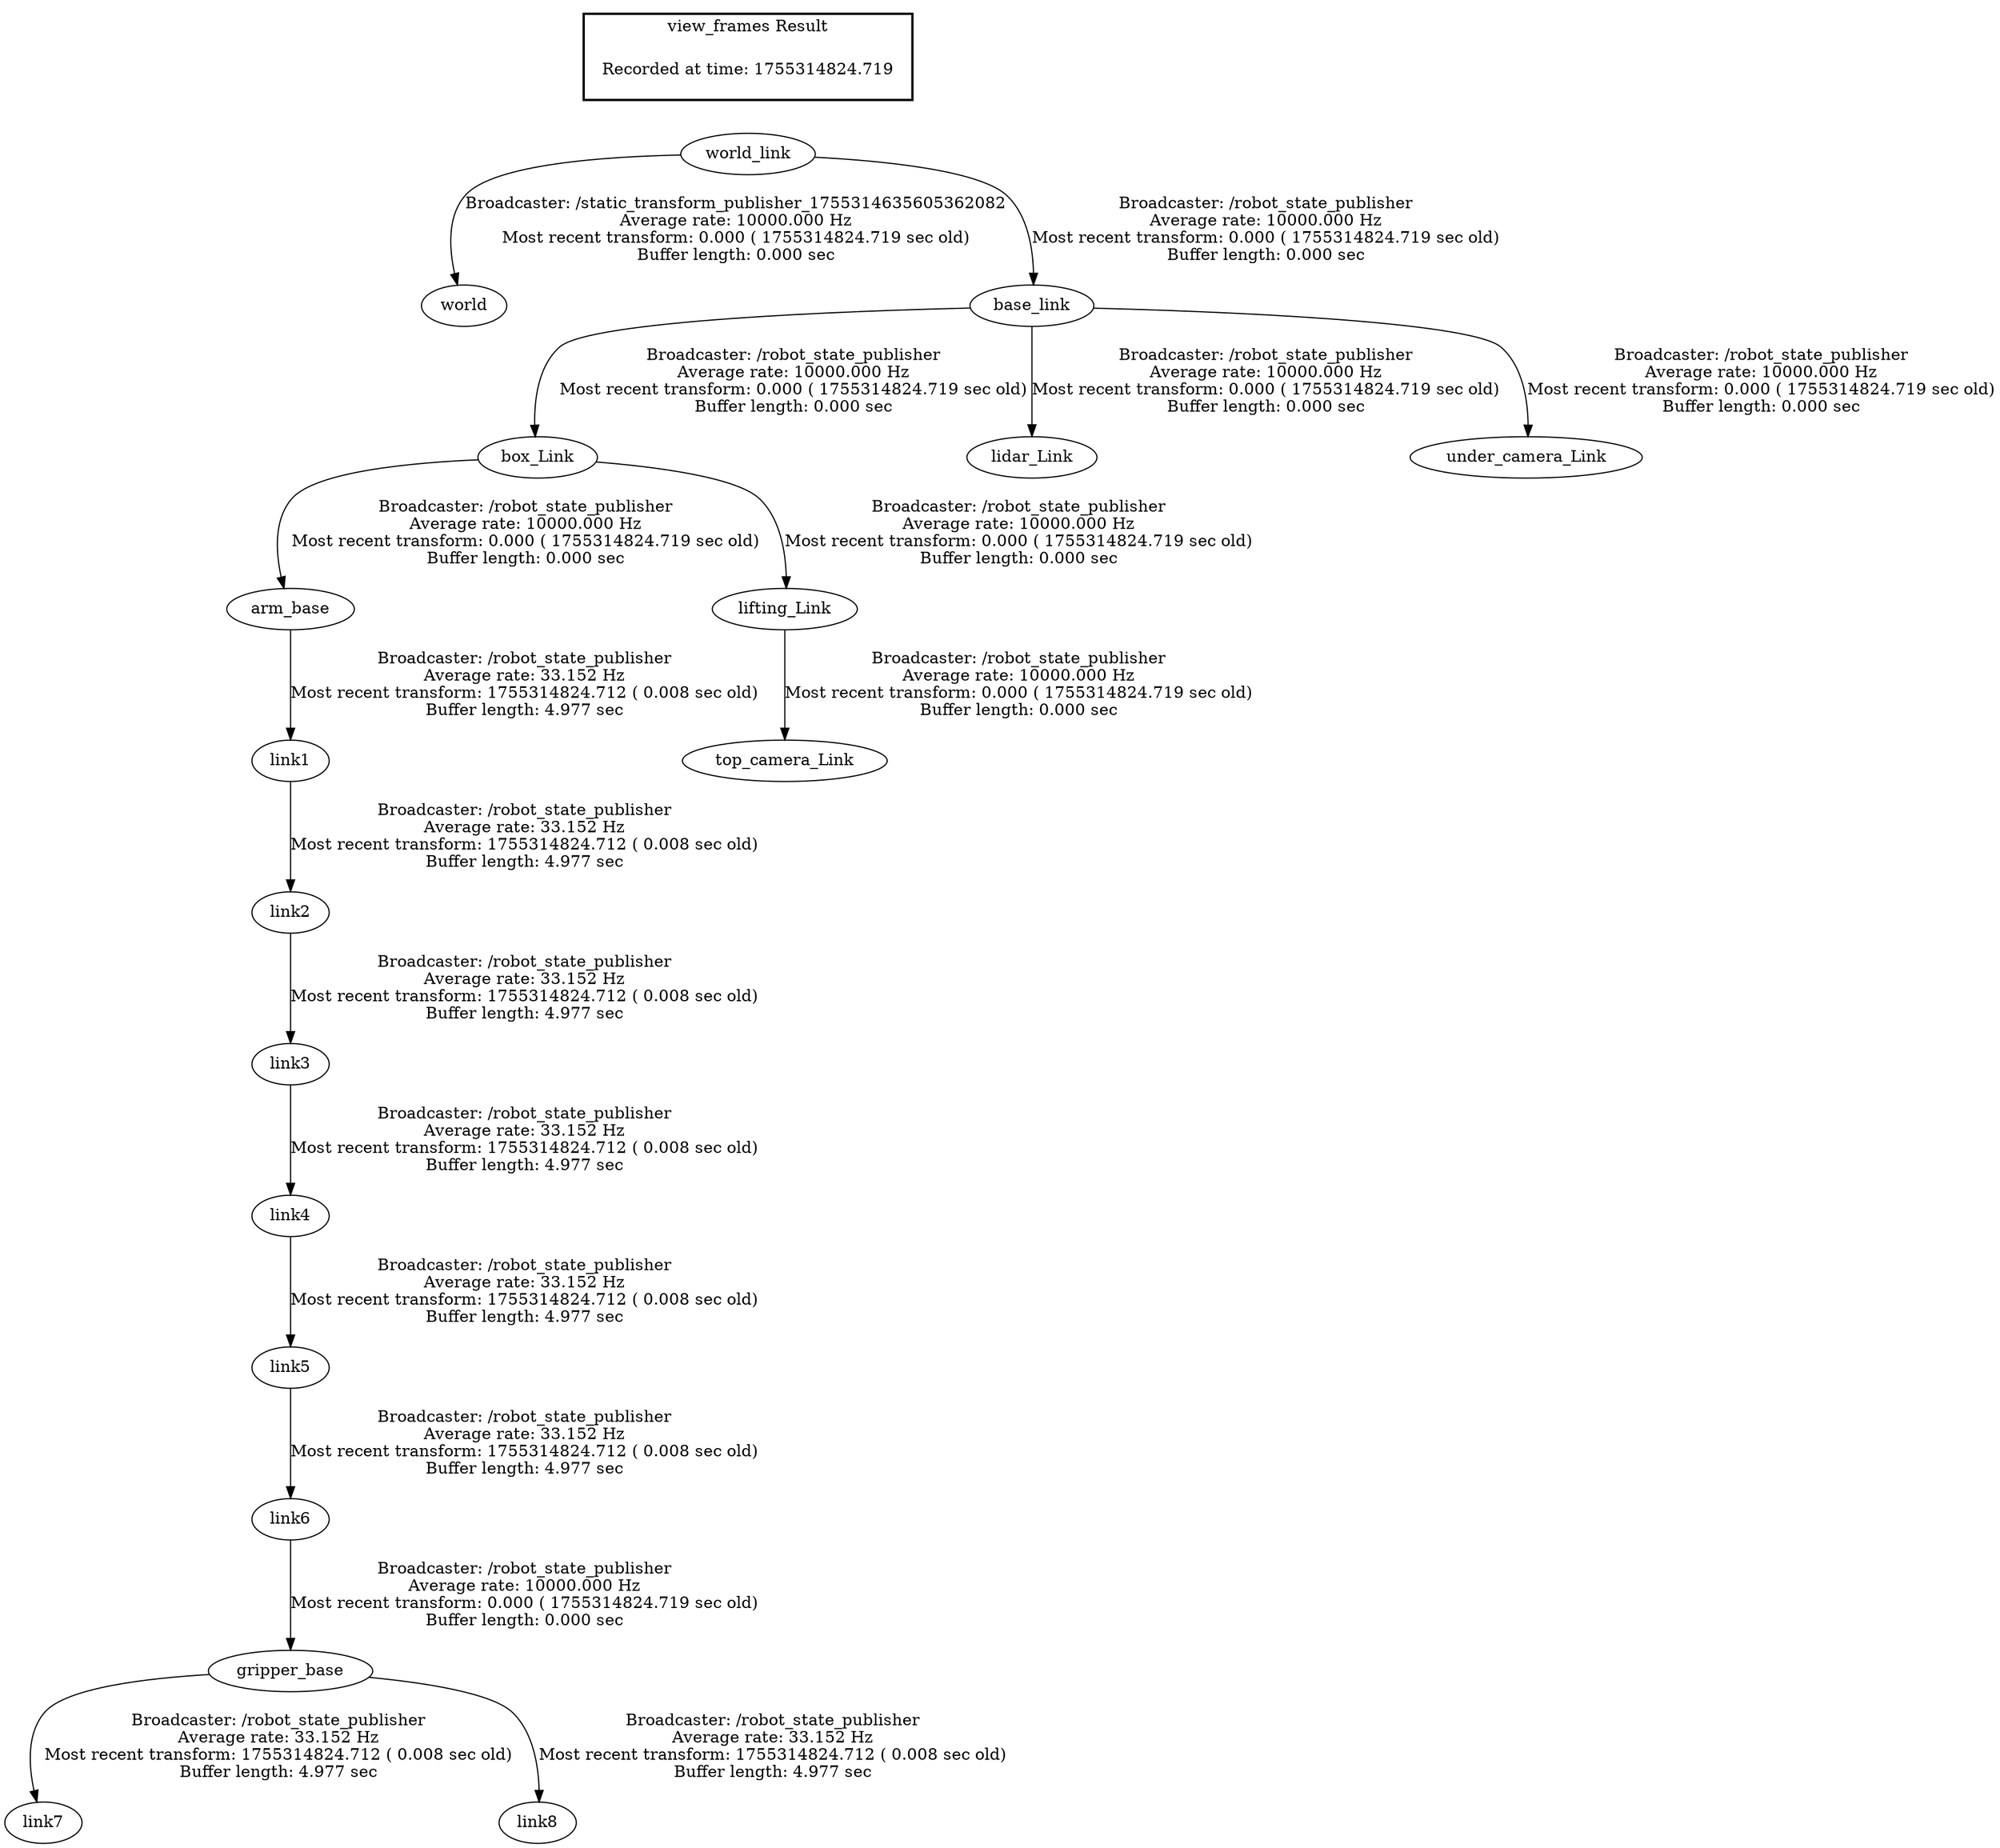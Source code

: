 digraph G {
"world_link" -> "world"[label="Broadcaster: /static_transform_publisher_1755314635605362082\nAverage rate: 10000.000 Hz\nMost recent transform: 0.000 ( 1755314824.719 sec old)\nBuffer length: 0.000 sec\n"];
"box_Link" -> "arm_base"[label="Broadcaster: /robot_state_publisher\nAverage rate: 10000.000 Hz\nMost recent transform: 0.000 ( 1755314824.719 sec old)\nBuffer length: 0.000 sec\n"];
"base_link" -> "box_Link"[label="Broadcaster: /robot_state_publisher\nAverage rate: 10000.000 Hz\nMost recent transform: 0.000 ( 1755314824.719 sec old)\nBuffer length: 0.000 sec\n"];
"world_link" -> "base_link"[label="Broadcaster: /robot_state_publisher\nAverage rate: 10000.000 Hz\nMost recent transform: 0.000 ( 1755314824.719 sec old)\nBuffer length: 0.000 sec\n"];
"link6" -> "gripper_base"[label="Broadcaster: /robot_state_publisher\nAverage rate: 10000.000 Hz\nMost recent transform: 0.000 ( 1755314824.719 sec old)\nBuffer length: 0.000 sec\n"];
"link5" -> "link6"[label="Broadcaster: /robot_state_publisher\nAverage rate: 33.152 Hz\nMost recent transform: 1755314824.712 ( 0.008 sec old)\nBuffer length: 4.977 sec\n"];
"base_link" -> "lidar_Link"[label="Broadcaster: /robot_state_publisher\nAverage rate: 10000.000 Hz\nMost recent transform: 0.000 ( 1755314824.719 sec old)\nBuffer length: 0.000 sec\n"];
"box_Link" -> "lifting_Link"[label="Broadcaster: /robot_state_publisher\nAverage rate: 10000.000 Hz\nMost recent transform: 0.000 ( 1755314824.719 sec old)\nBuffer length: 0.000 sec\n"];
"lifting_Link" -> "top_camera_Link"[label="Broadcaster: /robot_state_publisher\nAverage rate: 10000.000 Hz\nMost recent transform: 0.000 ( 1755314824.719 sec old)\nBuffer length: 0.000 sec\n"];
"base_link" -> "under_camera_Link"[label="Broadcaster: /robot_state_publisher\nAverage rate: 10000.000 Hz\nMost recent transform: 0.000 ( 1755314824.719 sec old)\nBuffer length: 0.000 sec\n"];
"arm_base" -> "link1"[label="Broadcaster: /robot_state_publisher\nAverage rate: 33.152 Hz\nMost recent transform: 1755314824.712 ( 0.008 sec old)\nBuffer length: 4.977 sec\n"];
"link1" -> "link2"[label="Broadcaster: /robot_state_publisher\nAverage rate: 33.152 Hz\nMost recent transform: 1755314824.712 ( 0.008 sec old)\nBuffer length: 4.977 sec\n"];
"link2" -> "link3"[label="Broadcaster: /robot_state_publisher\nAverage rate: 33.152 Hz\nMost recent transform: 1755314824.712 ( 0.008 sec old)\nBuffer length: 4.977 sec\n"];
"link3" -> "link4"[label="Broadcaster: /robot_state_publisher\nAverage rate: 33.152 Hz\nMost recent transform: 1755314824.712 ( 0.008 sec old)\nBuffer length: 4.977 sec\n"];
"link4" -> "link5"[label="Broadcaster: /robot_state_publisher\nAverage rate: 33.152 Hz\nMost recent transform: 1755314824.712 ( 0.008 sec old)\nBuffer length: 4.977 sec\n"];
"gripper_base" -> "link7"[label="Broadcaster: /robot_state_publisher\nAverage rate: 33.152 Hz\nMost recent transform: 1755314824.712 ( 0.008 sec old)\nBuffer length: 4.977 sec\n"];
"gripper_base" -> "link8"[label="Broadcaster: /robot_state_publisher\nAverage rate: 33.152 Hz\nMost recent transform: 1755314824.712 ( 0.008 sec old)\nBuffer length: 4.977 sec\n"];
edge [style=invis];
 subgraph cluster_legend { style=bold; color=black; label ="view_frames Result";
"Recorded at time: 1755314824.719"[ shape=plaintext ] ;
 }->"world_link";
}